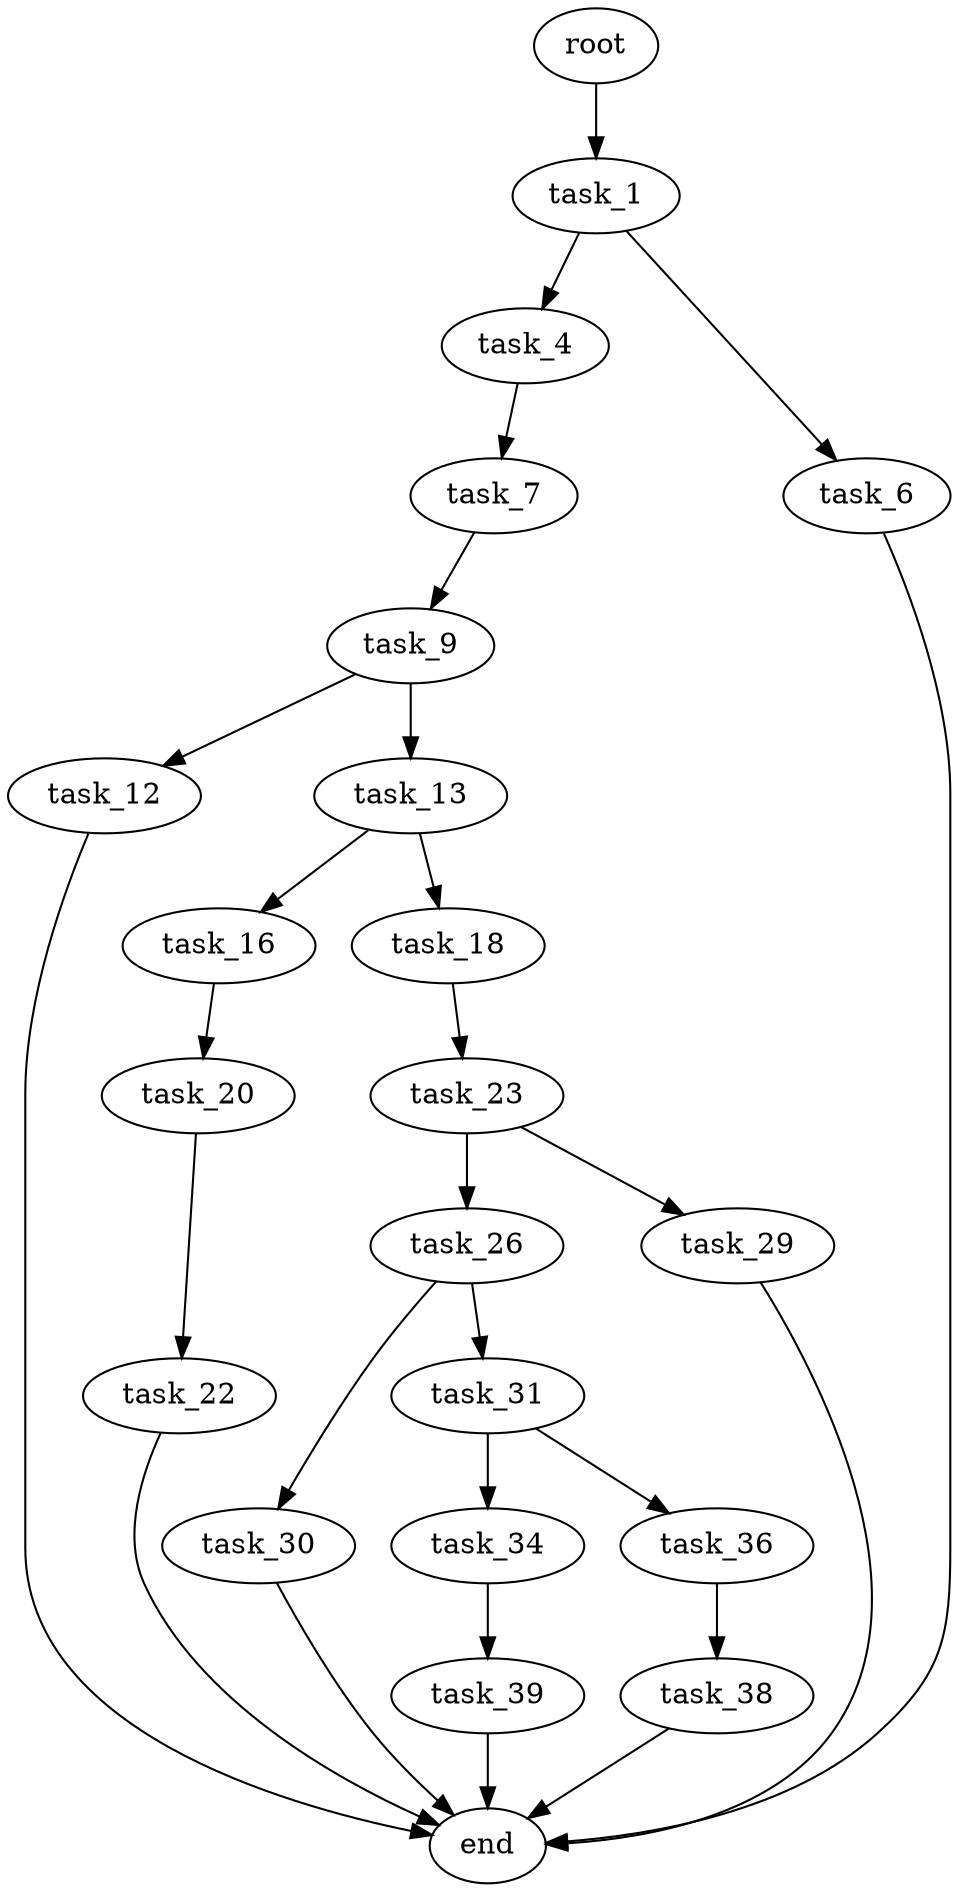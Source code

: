 digraph G {
  root [size="0.000000"];
  task_1 [size="68719476736.000000"];
  task_4 [size="549755813888.000000"];
  task_6 [size="48402308703.000000"];
  task_7 [size="1360598470686.000000"];
  end [size="0.000000"];
  task_9 [size="75859261342.000000"];
  task_12 [size="429024309835.000000"];
  task_13 [size="455062127975.000000"];
  task_16 [size="231928233984.000000"];
  task_18 [size="277742492129.000000"];
  task_20 [size="1073741824000.000000"];
  task_23 [size="193192561992.000000"];
  task_22 [size="24218853968.000000"];
  task_26 [size="95044465068.000000"];
  task_29 [size="5871386764.000000"];
  task_30 [size="16813704548.000000"];
  task_31 [size="8490211496.000000"];
  task_34 [size="231928233984.000000"];
  task_36 [size="32686816272.000000"];
  task_39 [size="368293445632.000000"];
  task_38 [size="368293445632.000000"];

  root -> task_1 [size="1.000000"];
  task_1 -> task_4 [size="134217728.000000"];
  task_1 -> task_6 [size="134217728.000000"];
  task_4 -> task_7 [size="536870912.000000"];
  task_6 -> end [size="1.000000"];
  task_7 -> task_9 [size="838860800.000000"];
  task_9 -> task_12 [size="301989888.000000"];
  task_9 -> task_13 [size="301989888.000000"];
  task_12 -> end [size="1.000000"];
  task_13 -> task_16 [size="411041792.000000"];
  task_13 -> task_18 [size="411041792.000000"];
  task_16 -> task_20 [size="301989888.000000"];
  task_18 -> task_23 [size="679477248.000000"];
  task_20 -> task_22 [size="838860800.000000"];
  task_23 -> task_26 [size="134217728.000000"];
  task_23 -> task_29 [size="134217728.000000"];
  task_22 -> end [size="1.000000"];
  task_26 -> task_30 [size="301989888.000000"];
  task_26 -> task_31 [size="301989888.000000"];
  task_29 -> end [size="1.000000"];
  task_30 -> end [size="1.000000"];
  task_31 -> task_34 [size="536870912.000000"];
  task_31 -> task_36 [size="536870912.000000"];
  task_34 -> task_39 [size="301989888.000000"];
  task_36 -> task_38 [size="679477248.000000"];
  task_39 -> end [size="1.000000"];
  task_38 -> end [size="1.000000"];
}

